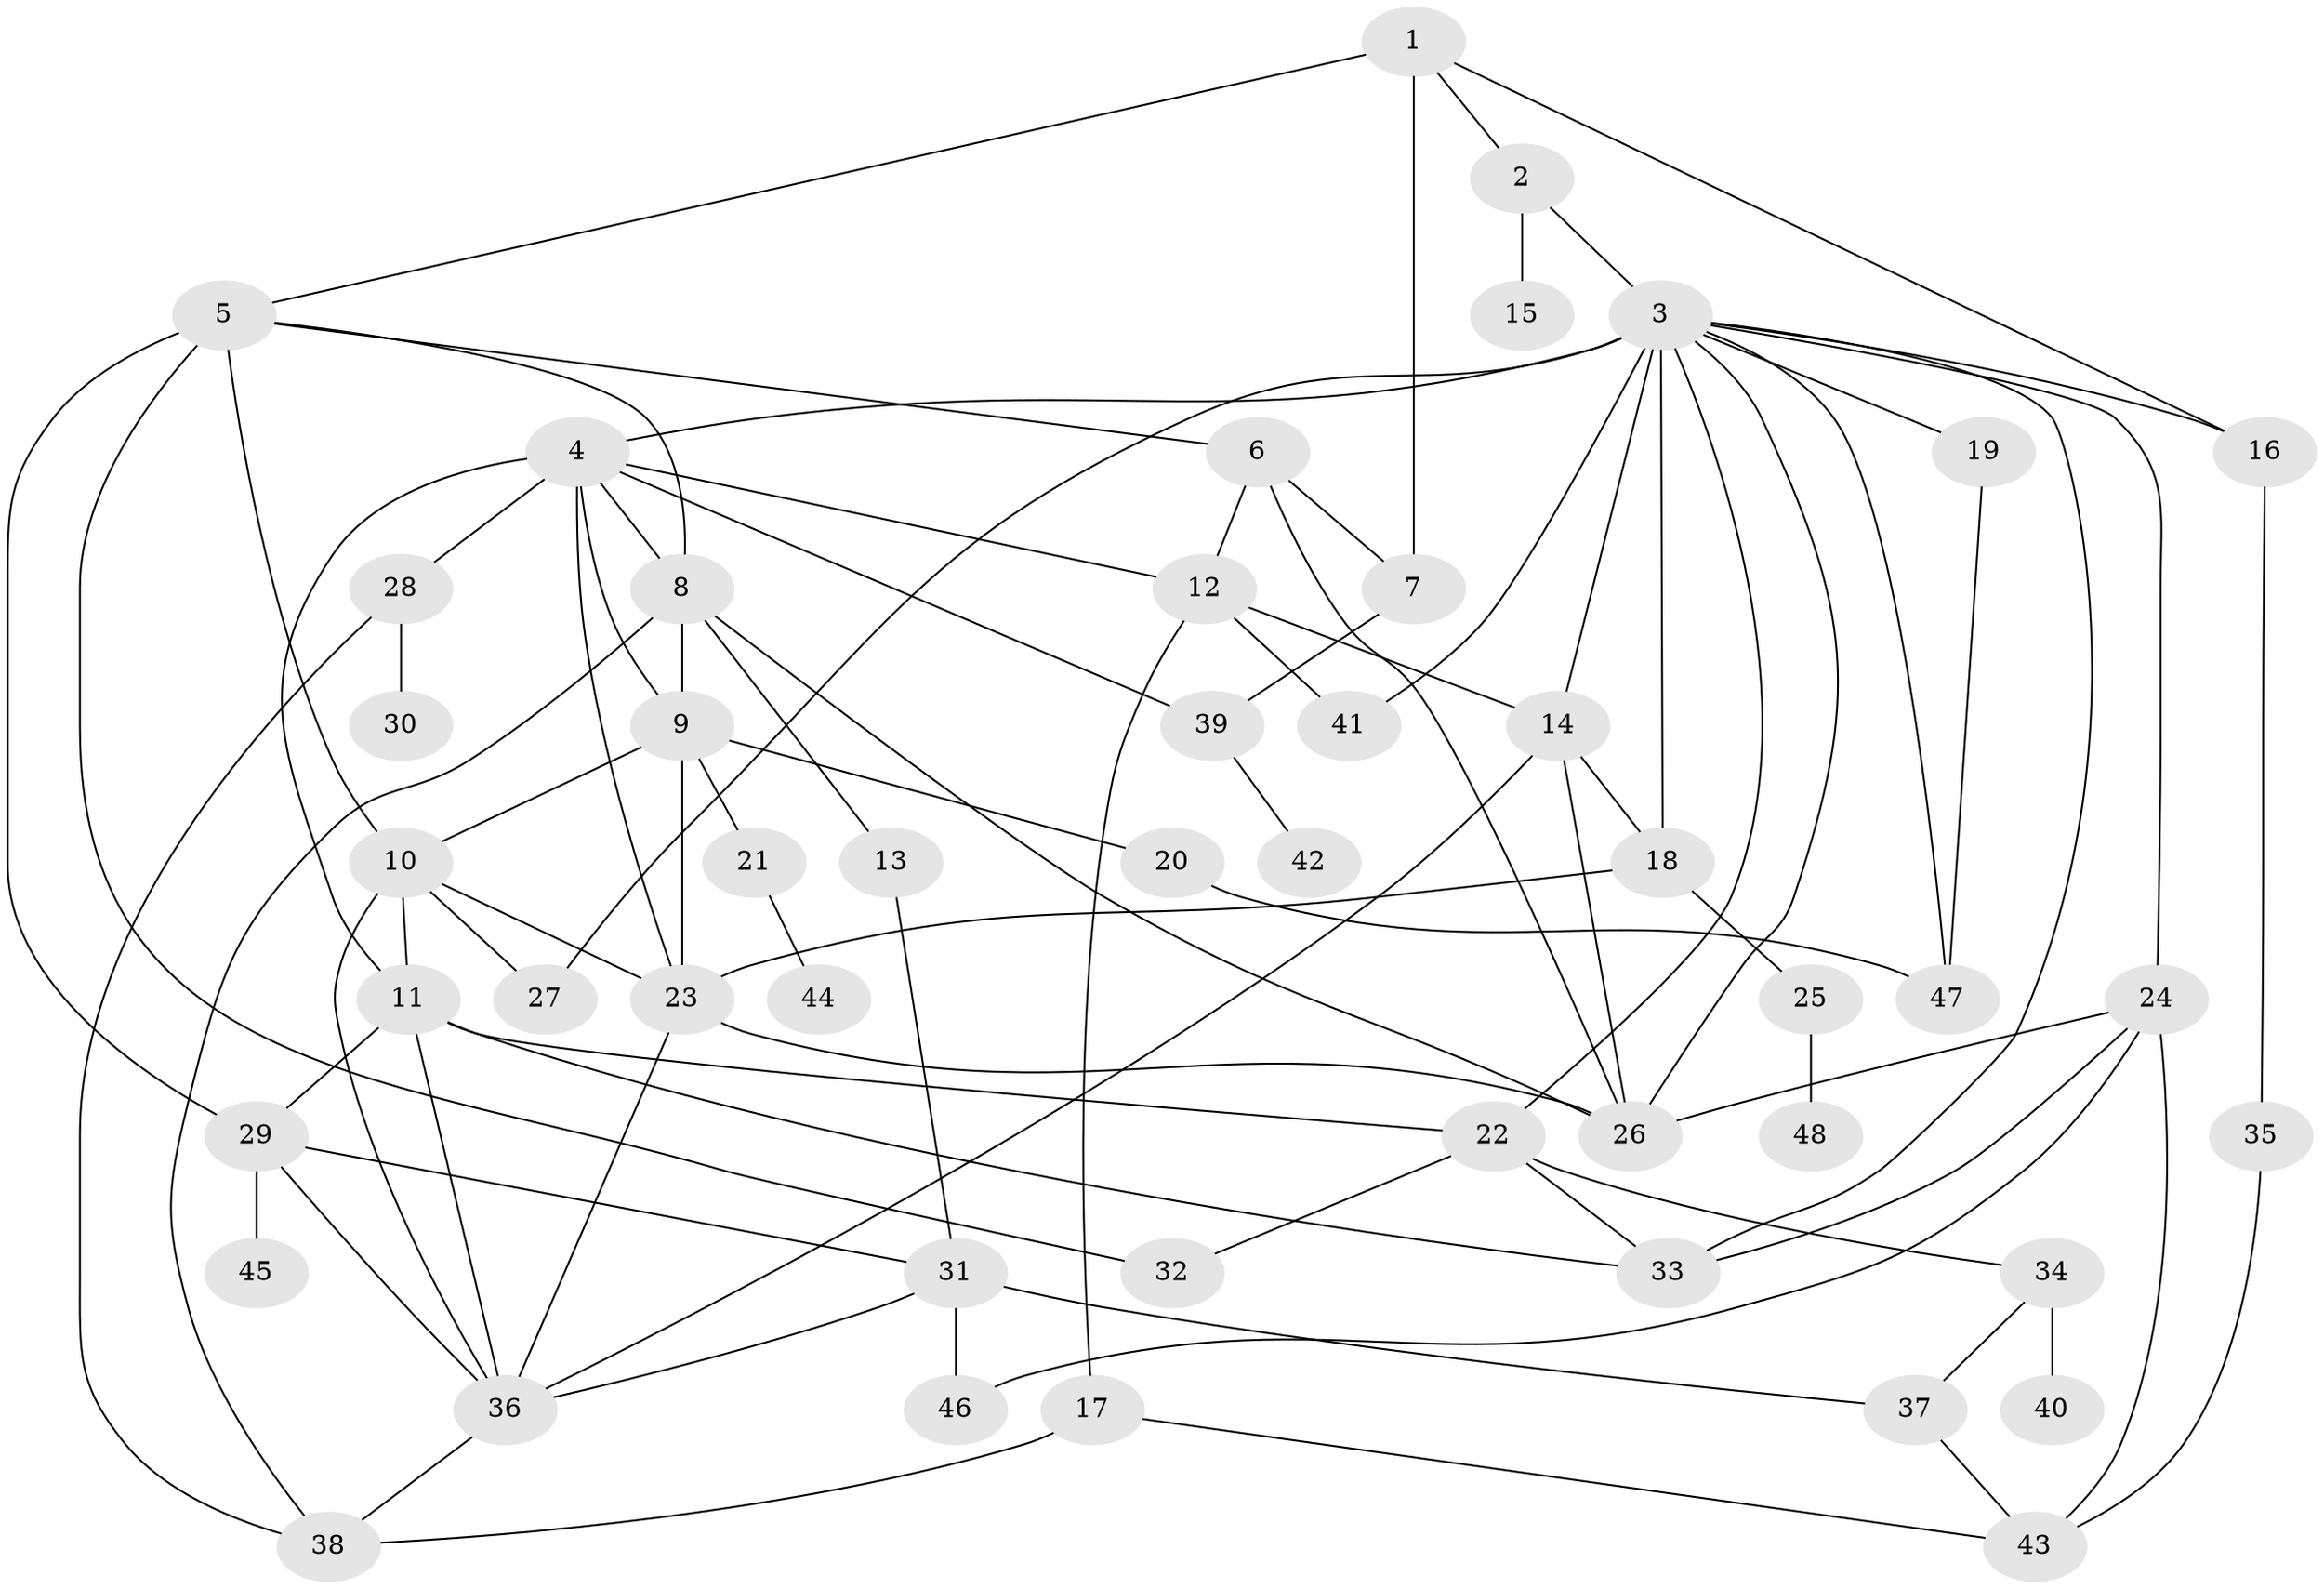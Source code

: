 // original degree distribution, {6: 0.05263157894736842, 3: 0.25263157894736843, 8: 0.010526315789473684, 4: 0.2, 5: 0.06315789473684211, 7: 0.010526315789473684, 2: 0.23157894736842105, 1: 0.17894736842105263}
// Generated by graph-tools (version 1.1) at 2025/34/03/09/25 02:34:23]
// undirected, 48 vertices, 89 edges
graph export_dot {
graph [start="1"]
  node [color=gray90,style=filled];
  1;
  2;
  3;
  4;
  5;
  6;
  7;
  8;
  9;
  10;
  11;
  12;
  13;
  14;
  15;
  16;
  17;
  18;
  19;
  20;
  21;
  22;
  23;
  24;
  25;
  26;
  27;
  28;
  29;
  30;
  31;
  32;
  33;
  34;
  35;
  36;
  37;
  38;
  39;
  40;
  41;
  42;
  43;
  44;
  45;
  46;
  47;
  48;
  1 -- 2 [weight=1.0];
  1 -- 5 [weight=2.0];
  1 -- 7 [weight=1.0];
  1 -- 16 [weight=1.0];
  2 -- 3 [weight=1.0];
  2 -- 15 [weight=1.0];
  3 -- 4 [weight=2.0];
  3 -- 14 [weight=1.0];
  3 -- 16 [weight=1.0];
  3 -- 18 [weight=1.0];
  3 -- 19 [weight=1.0];
  3 -- 22 [weight=1.0];
  3 -- 24 [weight=1.0];
  3 -- 26 [weight=1.0];
  3 -- 27 [weight=3.0];
  3 -- 33 [weight=1.0];
  3 -- 41 [weight=1.0];
  3 -- 47 [weight=1.0];
  4 -- 8 [weight=1.0];
  4 -- 9 [weight=2.0];
  4 -- 11 [weight=1.0];
  4 -- 12 [weight=1.0];
  4 -- 23 [weight=1.0];
  4 -- 28 [weight=2.0];
  4 -- 39 [weight=1.0];
  5 -- 6 [weight=1.0];
  5 -- 8 [weight=1.0];
  5 -- 10 [weight=1.0];
  5 -- 29 [weight=2.0];
  5 -- 32 [weight=2.0];
  6 -- 7 [weight=1.0];
  6 -- 12 [weight=1.0];
  6 -- 26 [weight=1.0];
  7 -- 39 [weight=1.0];
  8 -- 9 [weight=1.0];
  8 -- 13 [weight=1.0];
  8 -- 26 [weight=1.0];
  8 -- 38 [weight=1.0];
  9 -- 10 [weight=1.0];
  9 -- 20 [weight=1.0];
  9 -- 21 [weight=2.0];
  9 -- 23 [weight=1.0];
  10 -- 11 [weight=1.0];
  10 -- 23 [weight=1.0];
  10 -- 27 [weight=1.0];
  10 -- 36 [weight=1.0];
  11 -- 22 [weight=1.0];
  11 -- 29 [weight=1.0];
  11 -- 33 [weight=1.0];
  11 -- 36 [weight=1.0];
  12 -- 14 [weight=1.0];
  12 -- 17 [weight=1.0];
  12 -- 41 [weight=1.0];
  13 -- 31 [weight=1.0];
  14 -- 18 [weight=1.0];
  14 -- 26 [weight=1.0];
  14 -- 36 [weight=1.0];
  16 -- 35 [weight=1.0];
  17 -- 38 [weight=1.0];
  17 -- 43 [weight=1.0];
  18 -- 23 [weight=1.0];
  18 -- 25 [weight=1.0];
  19 -- 47 [weight=1.0];
  20 -- 47 [weight=1.0];
  21 -- 44 [weight=1.0];
  22 -- 32 [weight=1.0];
  22 -- 33 [weight=1.0];
  22 -- 34 [weight=1.0];
  23 -- 26 [weight=1.0];
  23 -- 36 [weight=1.0];
  24 -- 26 [weight=1.0];
  24 -- 33 [weight=1.0];
  24 -- 43 [weight=1.0];
  24 -- 46 [weight=1.0];
  25 -- 48 [weight=1.0];
  28 -- 30 [weight=1.0];
  28 -- 38 [weight=1.0];
  29 -- 31 [weight=1.0];
  29 -- 36 [weight=1.0];
  29 -- 45 [weight=1.0];
  31 -- 36 [weight=1.0];
  31 -- 37 [weight=1.0];
  31 -- 46 [weight=1.0];
  34 -- 37 [weight=1.0];
  34 -- 40 [weight=1.0];
  35 -- 43 [weight=1.0];
  36 -- 38 [weight=1.0];
  37 -- 43 [weight=1.0];
  39 -- 42 [weight=1.0];
}
